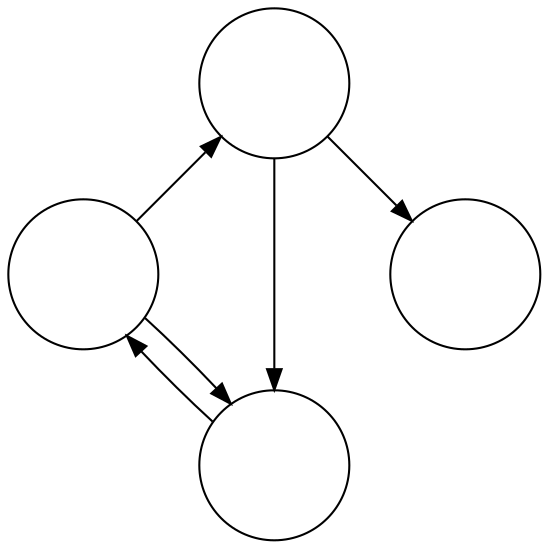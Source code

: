 digraph {
    layout=circo;
    node [shape=circle, width=1];

    sample    -> predicate [label=" ", texlbl="candidate"];
    predicate -> pred      [label=" ", texlbl="valide"   ];
    predicate -> sample    [label=" ", texlbl="invalide" ];
    pred      -> out       [label=" ", texlbl="valide"   ];
    pred      -> sample    [label=" ", texlbl="invalide" ];
    out       -> sample    [style=invis                  ];

    sample    [style="state,initial", label=" ", texlbl="$\code{sample}$"];
    predicate [style="state", label=" ", texlbl="$\code{predicate}$"     ];
    pred      [style="state", label=" ", texlbl="\apred{p}"              ];
    out       [style="state,accepting", label=" ", texlbl="retenue"      ];
}
